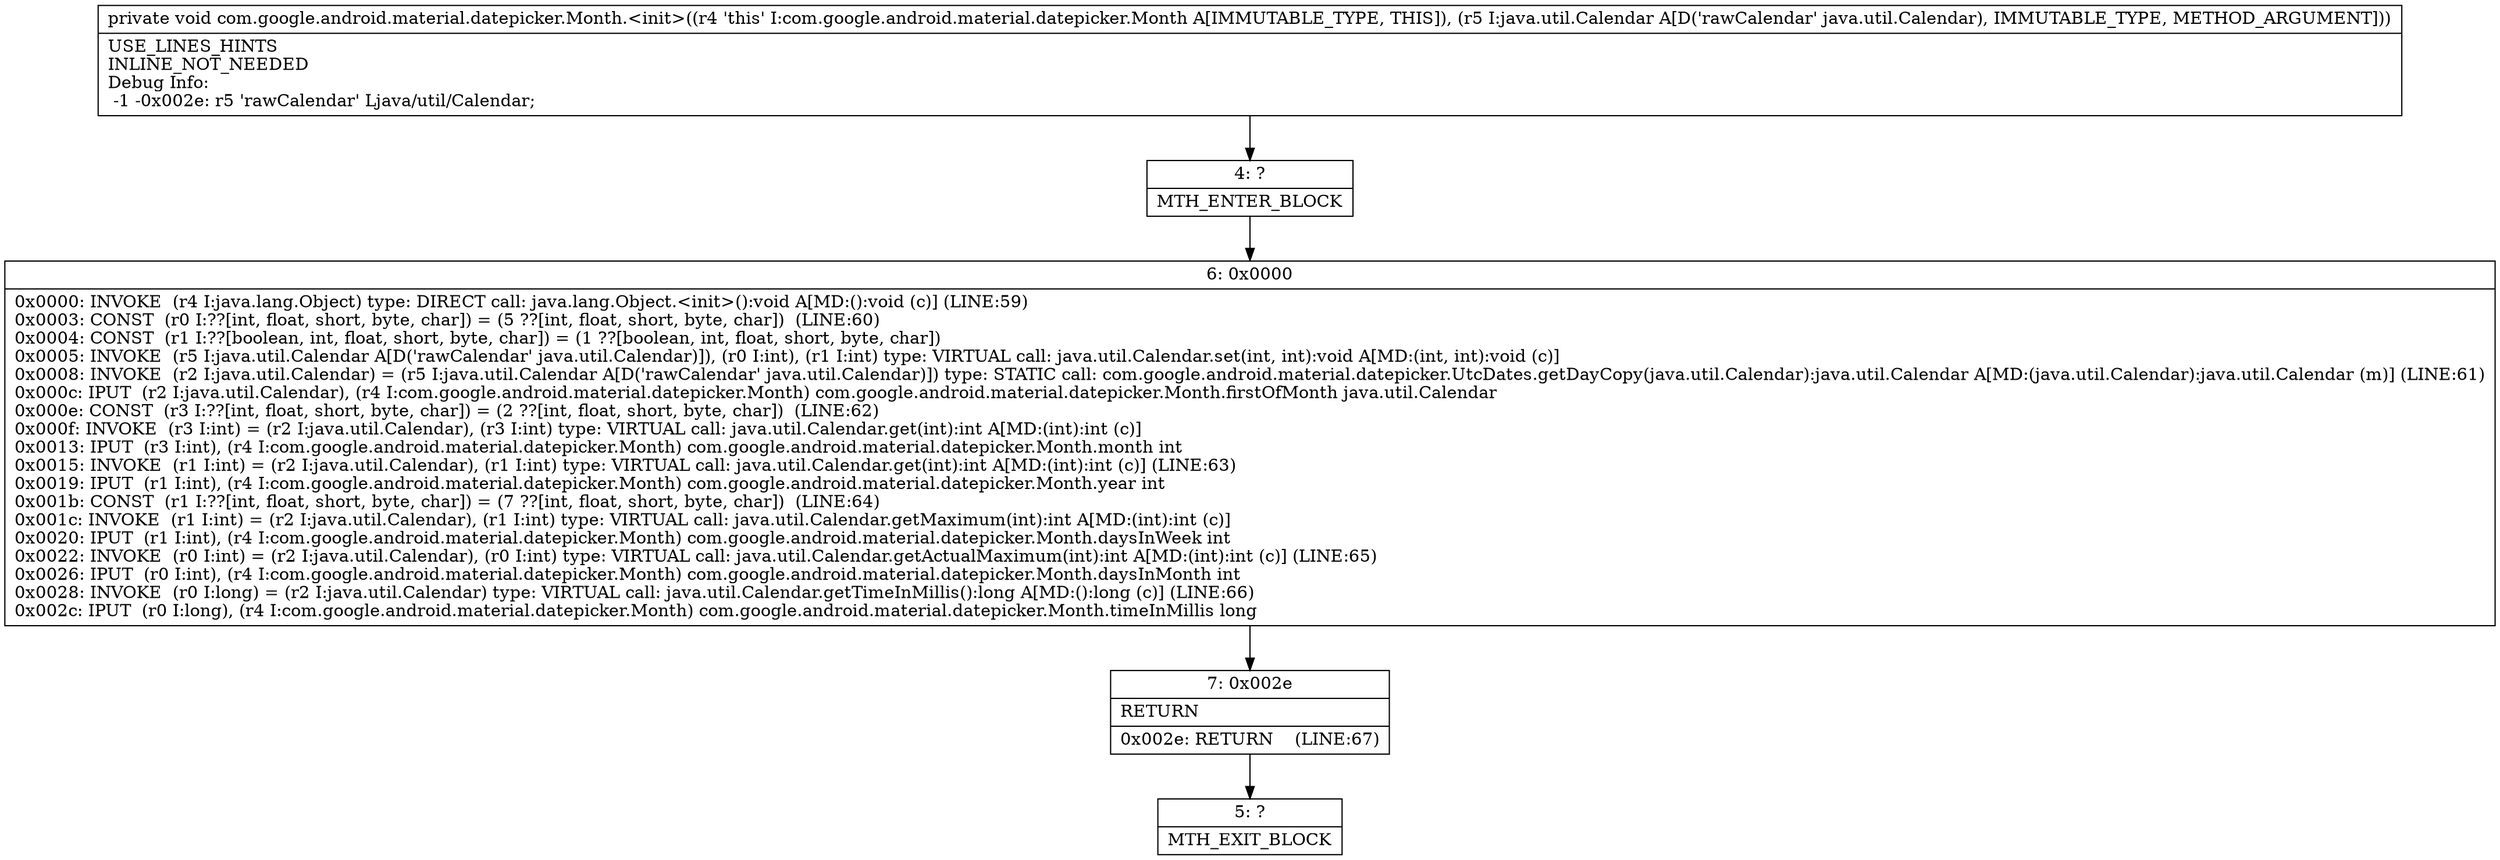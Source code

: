 digraph "CFG forcom.google.android.material.datepicker.Month.\<init\>(Ljava\/util\/Calendar;)V" {
Node_4 [shape=record,label="{4\:\ ?|MTH_ENTER_BLOCK\l}"];
Node_6 [shape=record,label="{6\:\ 0x0000|0x0000: INVOKE  (r4 I:java.lang.Object) type: DIRECT call: java.lang.Object.\<init\>():void A[MD:():void (c)] (LINE:59)\l0x0003: CONST  (r0 I:??[int, float, short, byte, char]) = (5 ??[int, float, short, byte, char])  (LINE:60)\l0x0004: CONST  (r1 I:??[boolean, int, float, short, byte, char]) = (1 ??[boolean, int, float, short, byte, char]) \l0x0005: INVOKE  (r5 I:java.util.Calendar A[D('rawCalendar' java.util.Calendar)]), (r0 I:int), (r1 I:int) type: VIRTUAL call: java.util.Calendar.set(int, int):void A[MD:(int, int):void (c)]\l0x0008: INVOKE  (r2 I:java.util.Calendar) = (r5 I:java.util.Calendar A[D('rawCalendar' java.util.Calendar)]) type: STATIC call: com.google.android.material.datepicker.UtcDates.getDayCopy(java.util.Calendar):java.util.Calendar A[MD:(java.util.Calendar):java.util.Calendar (m)] (LINE:61)\l0x000c: IPUT  (r2 I:java.util.Calendar), (r4 I:com.google.android.material.datepicker.Month) com.google.android.material.datepicker.Month.firstOfMonth java.util.Calendar \l0x000e: CONST  (r3 I:??[int, float, short, byte, char]) = (2 ??[int, float, short, byte, char])  (LINE:62)\l0x000f: INVOKE  (r3 I:int) = (r2 I:java.util.Calendar), (r3 I:int) type: VIRTUAL call: java.util.Calendar.get(int):int A[MD:(int):int (c)]\l0x0013: IPUT  (r3 I:int), (r4 I:com.google.android.material.datepicker.Month) com.google.android.material.datepicker.Month.month int \l0x0015: INVOKE  (r1 I:int) = (r2 I:java.util.Calendar), (r1 I:int) type: VIRTUAL call: java.util.Calendar.get(int):int A[MD:(int):int (c)] (LINE:63)\l0x0019: IPUT  (r1 I:int), (r4 I:com.google.android.material.datepicker.Month) com.google.android.material.datepicker.Month.year int \l0x001b: CONST  (r1 I:??[int, float, short, byte, char]) = (7 ??[int, float, short, byte, char])  (LINE:64)\l0x001c: INVOKE  (r1 I:int) = (r2 I:java.util.Calendar), (r1 I:int) type: VIRTUAL call: java.util.Calendar.getMaximum(int):int A[MD:(int):int (c)]\l0x0020: IPUT  (r1 I:int), (r4 I:com.google.android.material.datepicker.Month) com.google.android.material.datepicker.Month.daysInWeek int \l0x0022: INVOKE  (r0 I:int) = (r2 I:java.util.Calendar), (r0 I:int) type: VIRTUAL call: java.util.Calendar.getActualMaximum(int):int A[MD:(int):int (c)] (LINE:65)\l0x0026: IPUT  (r0 I:int), (r4 I:com.google.android.material.datepicker.Month) com.google.android.material.datepicker.Month.daysInMonth int \l0x0028: INVOKE  (r0 I:long) = (r2 I:java.util.Calendar) type: VIRTUAL call: java.util.Calendar.getTimeInMillis():long A[MD:():long (c)] (LINE:66)\l0x002c: IPUT  (r0 I:long), (r4 I:com.google.android.material.datepicker.Month) com.google.android.material.datepicker.Month.timeInMillis long \l}"];
Node_7 [shape=record,label="{7\:\ 0x002e|RETURN\l|0x002e: RETURN    (LINE:67)\l}"];
Node_5 [shape=record,label="{5\:\ ?|MTH_EXIT_BLOCK\l}"];
MethodNode[shape=record,label="{private void com.google.android.material.datepicker.Month.\<init\>((r4 'this' I:com.google.android.material.datepicker.Month A[IMMUTABLE_TYPE, THIS]), (r5 I:java.util.Calendar A[D('rawCalendar' java.util.Calendar), IMMUTABLE_TYPE, METHOD_ARGUMENT]))  | USE_LINES_HINTS\lINLINE_NOT_NEEDED\lDebug Info:\l  \-1 \-0x002e: r5 'rawCalendar' Ljava\/util\/Calendar;\l}"];
MethodNode -> Node_4;Node_4 -> Node_6;
Node_6 -> Node_7;
Node_7 -> Node_5;
}

